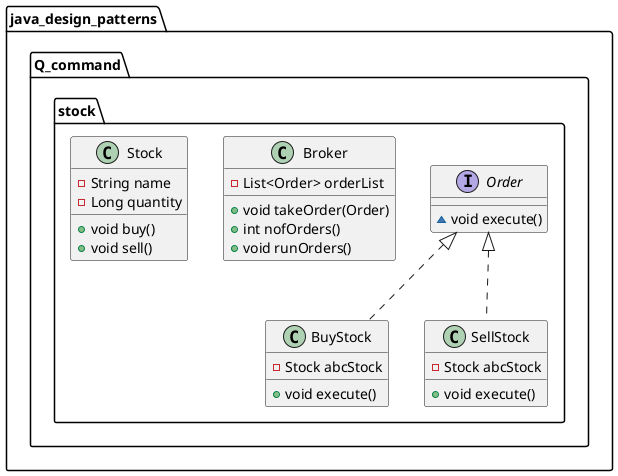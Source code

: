 @startuml
interface java_design_patterns.Q_command.stock.Order {
~ void execute()
}
class java_design_patterns.Q_command.stock.BuyStock {
- Stock abcStock
+ void execute()
}
class java_design_patterns.Q_command.stock.SellStock {
- Stock abcStock
+ void execute()
}
class java_design_patterns.Q_command.stock.Broker {
- List<Order> orderList
+ void takeOrder(Order)
+ int nofOrders()
+ void runOrders()
}
class java_design_patterns.Q_command.stock.Stock {
- String name
- Long quantity
+ void buy()
+ void sell()
}


java_design_patterns.Q_command.stock.Order <|.. java_design_patterns.Q_command.stock.BuyStock
java_design_patterns.Q_command.stock.Order <|.. java_design_patterns.Q_command.stock.SellStock
@enduml